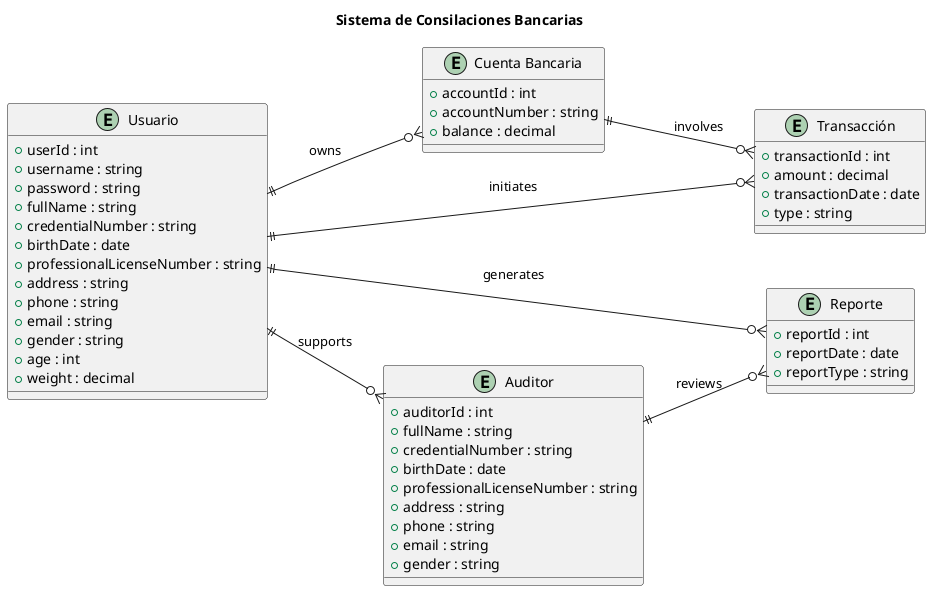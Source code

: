 
@startuml EntidadRelacion
title Sistema de Consilaciones Bancarias
left to right direction

entity "Usuario" as User {
    + userId : int
    + username : string
    + password : string
    + fullName : string
    + credentialNumber : string
    + birthDate : date
    + professionalLicenseNumber : string
    + address : string
    + phone : string
    + email : string
    + gender : string
    + age : int
    + weight : decimal
}

entity "Cuenta Bancaria" as BankAccount {
    + accountId : int
    + accountNumber : string
    + balance : decimal
}

entity "Transacción" as Transaction {
    + transactionId : int
    + amount : decimal
    + transactionDate : date
    + type : string
}

entity "Reporte" as Report {
    + reportId : int
    + reportDate : date
    + reportType : string
}

entity "Auditor" as Auditor {
    + auditorId : int
    + fullName : string
    + credentialNumber : string
    + birthDate : date
    + professionalLicenseNumber : string
    + address : string
    + phone : string
    + email : string
    + gender : string
}

User ||--o{ BankAccount : owns
User ||--o{ Transaction : initiates
BankAccount ||--o{ Transaction : involves
User ||--o{ Report : generates
Auditor ||--o{ Report : reviews
User ||--o{ Auditor : supports

@enduml
